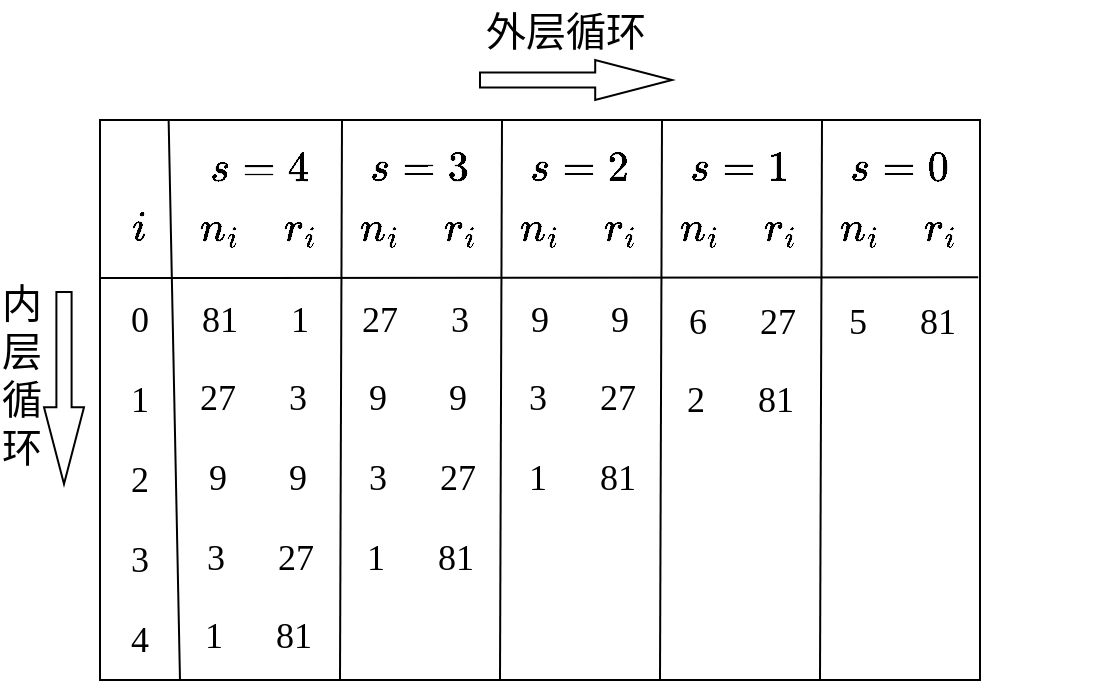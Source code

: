 <mxfile version="22.1.18" type="device">
  <diagram name="第 1 页" id="pYm13KI0Az6RilDuBNpL">
    <mxGraphModel dx="1706" dy="1005" grid="1" gridSize="10" guides="1" tooltips="1" connect="1" arrows="1" fold="1" page="1" pageScale="1" pageWidth="827" pageHeight="1169" math="1" shadow="0">
      <root>
        <mxCell id="0" />
        <mxCell id="1" parent="0" />
        <mxCell id="8g2dnG5wikNMR03u54OA-45" value="" style="rounded=0;whiteSpace=wrap;html=1;fillColor=none;fontSize=18;" parent="1" vertex="1">
          <mxGeometry x="120" y="160" width="440" height="280" as="geometry" />
        </mxCell>
        <mxCell id="8g2dnG5wikNMR03u54OA-46" value="" style="endArrow=none;html=1;rounded=0;entryX=0.078;entryY=0.001;entryDx=0;entryDy=0;entryPerimeter=0;fontSize=18;" parent="1" target="8g2dnG5wikNMR03u54OA-45" edge="1">
          <mxGeometry width="50" height="50" relative="1" as="geometry">
            <mxPoint x="160" y="440" as="sourcePoint" />
            <mxPoint x="440" y="300" as="targetPoint" />
          </mxGeometry>
        </mxCell>
        <mxCell id="8g2dnG5wikNMR03u54OA-47" value="" style="endArrow=none;html=1;rounded=0;entryX=0.078;entryY=0.001;entryDx=0;entryDy=0;entryPerimeter=0;fontSize=18;" parent="1" edge="1">
          <mxGeometry width="50" height="50" relative="1" as="geometry">
            <mxPoint x="480" y="440" as="sourcePoint" />
            <mxPoint x="481" y="160" as="targetPoint" />
          </mxGeometry>
        </mxCell>
        <mxCell id="8g2dnG5wikNMR03u54OA-49" value="" style="endArrow=none;html=1;rounded=0;entryX=0.078;entryY=0.001;entryDx=0;entryDy=0;entryPerimeter=0;fontSize=18;" parent="1" edge="1">
          <mxGeometry width="50" height="50" relative="1" as="geometry">
            <mxPoint x="320" y="440" as="sourcePoint" />
            <mxPoint x="321" y="160" as="targetPoint" />
          </mxGeometry>
        </mxCell>
        <mxCell id="8g2dnG5wikNMR03u54OA-50" value="" style="endArrow=none;html=1;rounded=0;entryX=0.078;entryY=0.001;entryDx=0;entryDy=0;entryPerimeter=0;fontSize=18;" parent="1" edge="1">
          <mxGeometry width="50" height="50" relative="1" as="geometry">
            <mxPoint x="400" y="440" as="sourcePoint" />
            <mxPoint x="401" y="160" as="targetPoint" />
          </mxGeometry>
        </mxCell>
        <mxCell id="8g2dnG5wikNMR03u54OA-51" value="" style="endArrow=none;html=1;rounded=0;entryX=0.078;entryY=0.001;entryDx=0;entryDy=0;entryPerimeter=0;fontSize=18;" parent="1" edge="1">
          <mxGeometry width="50" height="50" relative="1" as="geometry">
            <mxPoint x="240" y="440" as="sourcePoint" />
            <mxPoint x="241" y="160" as="targetPoint" />
          </mxGeometry>
        </mxCell>
        <mxCell id="8g2dnG5wikNMR03u54OA-52" value="" style="endArrow=none;html=1;rounded=0;exitX=0.998;exitY=0.281;exitDx=0;exitDy=0;exitPerimeter=0;fontSize=18;fontFamily=Times New Roman;fontStyle=0" parent="1" source="8g2dnG5wikNMR03u54OA-45" edge="1">
          <mxGeometry width="50" height="50" relative="1" as="geometry">
            <mxPoint x="250" y="450" as="sourcePoint" />
            <mxPoint x="120" y="239" as="targetPoint" />
          </mxGeometry>
        </mxCell>
        <mxCell id="8g2dnG5wikNMR03u54OA-53" value="&lt;font style=&quot;font-size: 18px;&quot;&gt;$$i$$&lt;/font&gt;" style="text;html=1;align=center;verticalAlign=middle;whiteSpace=wrap;rounded=0;fontSize=18;" parent="1" vertex="1">
          <mxGeometry x="130" y="200" width="20" height="30" as="geometry" />
        </mxCell>
        <mxCell id="8g2dnG5wikNMR03u54OA-63" value="" style="group" parent="1" vertex="1" connectable="0">
          <mxGeometry x="170" y="170" width="60" height="60" as="geometry" />
        </mxCell>
        <mxCell id="8g2dnG5wikNMR03u54OA-54" value="&lt;font style=&quot;font-size: 18px;&quot;&gt;$$s=4$$&lt;/font&gt;" style="text;html=1;align=center;verticalAlign=middle;whiteSpace=wrap;rounded=0;fontSize=18;" parent="8g2dnG5wikNMR03u54OA-63" vertex="1">
          <mxGeometry width="60" height="30" as="geometry" />
        </mxCell>
        <mxCell id="8g2dnG5wikNMR03u54OA-58" value="&lt;font style=&quot;font-size: 18px;&quot;&gt;$$n_i$$&lt;/font&gt;" style="text;html=1;align=center;verticalAlign=middle;whiteSpace=wrap;rounded=0;fontSize=18;" parent="8g2dnG5wikNMR03u54OA-63" vertex="1">
          <mxGeometry y="30" width="20" height="30" as="geometry" />
        </mxCell>
        <mxCell id="8g2dnG5wikNMR03u54OA-59" value="&lt;font style=&quot;font-size: 18px;&quot;&gt;$$r_i$$&lt;/font&gt;" style="text;html=1;align=center;verticalAlign=middle;whiteSpace=wrap;rounded=0;fontSize=18;" parent="8g2dnG5wikNMR03u54OA-63" vertex="1">
          <mxGeometry x="40" y="30" width="20" height="30" as="geometry" />
        </mxCell>
        <mxCell id="8g2dnG5wikNMR03u54OA-64" value="" style="group" parent="1" vertex="1" connectable="0">
          <mxGeometry x="250" y="170" width="60" height="60" as="geometry" />
        </mxCell>
        <mxCell id="8g2dnG5wikNMR03u54OA-65" value="&lt;font style=&quot;font-size: 18px;&quot;&gt;$$s=3$$&lt;/font&gt;" style="text;html=1;align=center;verticalAlign=middle;whiteSpace=wrap;rounded=0;fontSize=18;" parent="8g2dnG5wikNMR03u54OA-64" vertex="1">
          <mxGeometry width="60" height="30" as="geometry" />
        </mxCell>
        <mxCell id="8g2dnG5wikNMR03u54OA-66" value="&lt;font style=&quot;font-size: 18px;&quot;&gt;$$n_i$$&lt;/font&gt;" style="text;html=1;align=center;verticalAlign=middle;whiteSpace=wrap;rounded=0;fontSize=18;" parent="8g2dnG5wikNMR03u54OA-64" vertex="1">
          <mxGeometry y="30" width="20" height="30" as="geometry" />
        </mxCell>
        <mxCell id="8g2dnG5wikNMR03u54OA-67" value="&lt;font style=&quot;font-size: 18px;&quot;&gt;$$r_i$$&lt;/font&gt;" style="text;html=1;align=center;verticalAlign=middle;whiteSpace=wrap;rounded=0;fontSize=18;" parent="8g2dnG5wikNMR03u54OA-64" vertex="1">
          <mxGeometry x="40" y="30" width="20" height="30" as="geometry" />
        </mxCell>
        <mxCell id="8g2dnG5wikNMR03u54OA-68" value="" style="group" parent="1" vertex="1" connectable="0">
          <mxGeometry x="490" y="170" width="60" height="60" as="geometry" />
        </mxCell>
        <mxCell id="8g2dnG5wikNMR03u54OA-69" value="&lt;font style=&quot;font-size: 18px;&quot;&gt;$$s=0$$&lt;/font&gt;" style="text;html=1;align=center;verticalAlign=middle;whiteSpace=wrap;rounded=0;fontSize=18;" parent="8g2dnG5wikNMR03u54OA-68" vertex="1">
          <mxGeometry width="60" height="30" as="geometry" />
        </mxCell>
        <mxCell id="8g2dnG5wikNMR03u54OA-70" value="&lt;font style=&quot;font-size: 18px;&quot;&gt;$$n_i$$&lt;/font&gt;" style="text;html=1;align=center;verticalAlign=middle;whiteSpace=wrap;rounded=0;fontSize=18;" parent="8g2dnG5wikNMR03u54OA-68" vertex="1">
          <mxGeometry y="30" width="20" height="30" as="geometry" />
        </mxCell>
        <mxCell id="8g2dnG5wikNMR03u54OA-71" value="&lt;font style=&quot;font-size: 18px;&quot;&gt;$$r_i$$&lt;/font&gt;" style="text;html=1;align=center;verticalAlign=middle;whiteSpace=wrap;rounded=0;fontSize=18;" parent="8g2dnG5wikNMR03u54OA-68" vertex="1">
          <mxGeometry x="40" y="30" width="20" height="30" as="geometry" />
        </mxCell>
        <mxCell id="8g2dnG5wikNMR03u54OA-76" value="" style="group" parent="1" vertex="1" connectable="0">
          <mxGeometry x="330" y="170" width="60" height="60" as="geometry" />
        </mxCell>
        <mxCell id="8g2dnG5wikNMR03u54OA-77" value="&lt;font style=&quot;font-size: 18px;&quot;&gt;$$s=2$$&lt;/font&gt;" style="text;html=1;align=center;verticalAlign=middle;whiteSpace=wrap;rounded=0;fontSize=18;" parent="8g2dnG5wikNMR03u54OA-76" vertex="1">
          <mxGeometry width="60" height="30" as="geometry" />
        </mxCell>
        <mxCell id="8g2dnG5wikNMR03u54OA-78" value="&lt;font style=&quot;font-size: 18px;&quot;&gt;$$n_i$$&lt;/font&gt;" style="text;html=1;align=center;verticalAlign=middle;whiteSpace=wrap;rounded=0;fontSize=18;" parent="8g2dnG5wikNMR03u54OA-76" vertex="1">
          <mxGeometry y="30" width="20" height="30" as="geometry" />
        </mxCell>
        <mxCell id="8g2dnG5wikNMR03u54OA-79" value="&lt;font style=&quot;font-size: 18px;&quot;&gt;$$r_i$$&lt;/font&gt;" style="text;html=1;align=center;verticalAlign=middle;whiteSpace=wrap;rounded=0;fontSize=18;" parent="8g2dnG5wikNMR03u54OA-76" vertex="1">
          <mxGeometry x="40" y="30" width="20" height="30" as="geometry" />
        </mxCell>
        <mxCell id="8g2dnG5wikNMR03u54OA-80" value="" style="group" parent="1" vertex="1" connectable="0">
          <mxGeometry x="410" y="170" width="60" height="60" as="geometry" />
        </mxCell>
        <mxCell id="8g2dnG5wikNMR03u54OA-81" value="&lt;font style=&quot;font-size: 18px;&quot;&gt;$$s=1$$&lt;/font&gt;" style="text;html=1;align=center;verticalAlign=middle;whiteSpace=wrap;rounded=0;fontSize=18;" parent="8g2dnG5wikNMR03u54OA-80" vertex="1">
          <mxGeometry width="60" height="30" as="geometry" />
        </mxCell>
        <mxCell id="8g2dnG5wikNMR03u54OA-82" value="&lt;font style=&quot;font-size: 18px;&quot;&gt;$$n_i$$&lt;/font&gt;" style="text;html=1;align=center;verticalAlign=middle;whiteSpace=wrap;rounded=0;fontSize=18;" parent="8g2dnG5wikNMR03u54OA-80" vertex="1">
          <mxGeometry y="30" width="20" height="30" as="geometry" />
        </mxCell>
        <mxCell id="8g2dnG5wikNMR03u54OA-83" value="&lt;font style=&quot;font-size: 18px;&quot;&gt;$$r_i$$&lt;/font&gt;" style="text;html=1;align=center;verticalAlign=middle;whiteSpace=wrap;rounded=0;fontSize=18;" parent="8g2dnG5wikNMR03u54OA-80" vertex="1">
          <mxGeometry x="40" y="30" width="20" height="30" as="geometry" />
        </mxCell>
        <mxCell id="8g2dnG5wikNMR03u54OA-89" value="&lt;font style=&quot;font-size: 18px;&quot;&gt;1&lt;/font&gt;" style="text;html=1;align=center;verticalAlign=middle;whiteSpace=wrap;rounded=0;fontSize=18;fontFamily=Times New Roman;fontStyle=0" parent="1" vertex="1">
          <mxGeometry x="130" y="285" width="20" height="30" as="geometry" />
        </mxCell>
        <mxCell id="8g2dnG5wikNMR03u54OA-90" value="&lt;font style=&quot;font-size: 18px;&quot;&gt;2&lt;/font&gt;" style="text;html=1;align=center;verticalAlign=middle;whiteSpace=wrap;rounded=0;fontSize=18;fontFamily=Times New Roman;fontStyle=0" parent="1" vertex="1">
          <mxGeometry x="130" y="325" width="20" height="30" as="geometry" />
        </mxCell>
        <mxCell id="8g2dnG5wikNMR03u54OA-91" value="&lt;font style=&quot;font-size: 18px;&quot;&gt;3&lt;/font&gt;" style="text;html=1;align=center;verticalAlign=middle;whiteSpace=wrap;rounded=0;fontSize=18;fontFamily=Times New Roman;fontStyle=0" parent="1" vertex="1">
          <mxGeometry x="130" y="365" width="20" height="30" as="geometry" />
        </mxCell>
        <mxCell id="8g2dnG5wikNMR03u54OA-92" value="&lt;font style=&quot;font-size: 18px;&quot;&gt;4&lt;/font&gt;" style="text;html=1;align=center;verticalAlign=middle;whiteSpace=wrap;rounded=0;fontSize=18;fontFamily=Times New Roman;fontStyle=0" parent="1" vertex="1">
          <mxGeometry x="130" y="405" width="20" height="30" as="geometry" />
        </mxCell>
        <mxCell id="8g2dnG5wikNMR03u54OA-93" value="&lt;font style=&quot;font-size: 18px;&quot;&gt;0&lt;/font&gt;" style="text;html=1;align=center;verticalAlign=middle;whiteSpace=wrap;rounded=0;fontSize=18;fontFamily=Times New Roman;fontStyle=0" parent="1" vertex="1">
          <mxGeometry x="130" y="245" width="20" height="30" as="geometry" />
        </mxCell>
        <mxCell id="8g2dnG5wikNMR03u54OA-109" value="" style="group;fontFamily=Times New Roman;fontStyle=0" parent="1" vertex="1" connectable="0">
          <mxGeometry x="170" y="245" width="459" height="31" as="geometry" />
        </mxCell>
        <mxCell id="8g2dnG5wikNMR03u54OA-101" value="" style="group;fontFamily=Times New Roman;fontStyle=0" parent="8g2dnG5wikNMR03u54OA-109" vertex="1" connectable="0">
          <mxGeometry width="220" height="30" as="geometry" />
        </mxCell>
        <mxCell id="8g2dnG5wikNMR03u54OA-95" value="&lt;font style=&quot;font-size: 18px;&quot;&gt;1&lt;/font&gt;" style="text;html=1;align=center;verticalAlign=middle;whiteSpace=wrap;rounded=0;fontSize=18;fontFamily=Times New Roman;fontStyle=0" parent="8g2dnG5wikNMR03u54OA-101" vertex="1">
          <mxGeometry x="40" width="20" height="30" as="geometry" />
        </mxCell>
        <mxCell id="8g2dnG5wikNMR03u54OA-96" value="&lt;font style=&quot;font-size: 18px;&quot;&gt;81&lt;/font&gt;" style="text;html=1;align=center;verticalAlign=middle;whiteSpace=wrap;rounded=0;fontSize=18;fontFamily=Times New Roman;fontStyle=0" parent="8g2dnG5wikNMR03u54OA-101" vertex="1">
          <mxGeometry width="20" height="30" as="geometry" />
        </mxCell>
        <mxCell id="8g2dnG5wikNMR03u54OA-97" value="&lt;font style=&quot;font-size: 18px;&quot;&gt;3&lt;/font&gt;" style="text;html=1;align=center;verticalAlign=middle;whiteSpace=wrap;rounded=0;fontSize=18;fontFamily=Times New Roman;fontStyle=0" parent="8g2dnG5wikNMR03u54OA-101" vertex="1">
          <mxGeometry x="120" width="20" height="30" as="geometry" />
        </mxCell>
        <mxCell id="8g2dnG5wikNMR03u54OA-98" value="&lt;font style=&quot;font-size: 18px;&quot;&gt;27&lt;/font&gt;" style="text;html=1;align=center;verticalAlign=middle;whiteSpace=wrap;rounded=0;fontSize=18;fontFamily=Times New Roman;fontStyle=0" parent="8g2dnG5wikNMR03u54OA-101" vertex="1">
          <mxGeometry x="80" width="20" height="30" as="geometry" />
        </mxCell>
        <mxCell id="8g2dnG5wikNMR03u54OA-99" value="&lt;font style=&quot;font-size: 18px;&quot;&gt;9&lt;/font&gt;" style="text;html=1;align=center;verticalAlign=middle;whiteSpace=wrap;rounded=0;fontSize=18;fontFamily=Times New Roman;fontStyle=0" parent="8g2dnG5wikNMR03u54OA-101" vertex="1">
          <mxGeometry x="200" width="20" height="30" as="geometry" />
        </mxCell>
        <mxCell id="8g2dnG5wikNMR03u54OA-100" value="&lt;font style=&quot;font-size: 18px;&quot;&gt;9&lt;/font&gt;" style="text;html=1;align=center;verticalAlign=middle;whiteSpace=wrap;rounded=0;fontSize=18;fontFamily=Times New Roman;fontStyle=0" parent="8g2dnG5wikNMR03u54OA-101" vertex="1">
          <mxGeometry x="160" width="20" height="30" as="geometry" />
        </mxCell>
        <mxCell id="8g2dnG5wikNMR03u54OA-102" value="" style="group;fontFamily=Times New Roman;fontStyle=0" parent="8g2dnG5wikNMR03u54OA-109" vertex="1" connectable="0">
          <mxGeometry x="239" y="1" width="220" height="30" as="geometry" />
        </mxCell>
        <mxCell id="8g2dnG5wikNMR03u54OA-103" value="&lt;font style=&quot;font-size: 18px;&quot;&gt;27&lt;/font&gt;" style="text;html=1;align=center;verticalAlign=middle;whiteSpace=wrap;rounded=0;fontSize=18;fontFamily=Times New Roman;fontStyle=0" parent="8g2dnG5wikNMR03u54OA-102" vertex="1">
          <mxGeometry x="40" width="20" height="30" as="geometry" />
        </mxCell>
        <mxCell id="8g2dnG5wikNMR03u54OA-104" value="&lt;font style=&quot;font-size: 18px;&quot;&gt;6&lt;/font&gt;" style="text;html=1;align=center;verticalAlign=middle;whiteSpace=wrap;rounded=0;fontSize=18;fontFamily=Times New Roman;fontStyle=0" parent="8g2dnG5wikNMR03u54OA-102" vertex="1">
          <mxGeometry width="20" height="30" as="geometry" />
        </mxCell>
        <mxCell id="8g2dnG5wikNMR03u54OA-105" value="&lt;font style=&quot;font-size: 18px;&quot;&gt;81&lt;/font&gt;" style="text;html=1;align=center;verticalAlign=middle;whiteSpace=wrap;rounded=0;fontSize=18;fontFamily=Times New Roman;fontStyle=0" parent="8g2dnG5wikNMR03u54OA-102" vertex="1">
          <mxGeometry x="120" width="20" height="30" as="geometry" />
        </mxCell>
        <mxCell id="8g2dnG5wikNMR03u54OA-106" value="&lt;font style=&quot;font-size: 18px;&quot;&gt;5&lt;/font&gt;" style="text;html=1;align=center;verticalAlign=middle;whiteSpace=wrap;rounded=0;fontSize=18;fontFamily=Times New Roman;fontStyle=0" parent="8g2dnG5wikNMR03u54OA-102" vertex="1">
          <mxGeometry x="80" width="20" height="30" as="geometry" />
        </mxCell>
        <mxCell id="8g2dnG5wikNMR03u54OA-110" value="" style="group;fontFamily=Times New Roman;fontStyle=0" parent="1" vertex="1" connectable="0">
          <mxGeometry x="169" y="284" width="459" height="31" as="geometry" />
        </mxCell>
        <mxCell id="8g2dnG5wikNMR03u54OA-111" value="" style="group;fontFamily=Times New Roman;fontStyle=0" parent="8g2dnG5wikNMR03u54OA-110" vertex="1" connectable="0">
          <mxGeometry width="220" height="30" as="geometry" />
        </mxCell>
        <mxCell id="8g2dnG5wikNMR03u54OA-112" value="&lt;font style=&quot;font-size: 18px;&quot;&gt;3&lt;/font&gt;" style="text;html=1;align=center;verticalAlign=middle;whiteSpace=wrap;rounded=0;fontSize=18;fontFamily=Times New Roman;fontStyle=0" parent="8g2dnG5wikNMR03u54OA-111" vertex="1">
          <mxGeometry x="40" width="20" height="30" as="geometry" />
        </mxCell>
        <mxCell id="8g2dnG5wikNMR03u54OA-113" value="&lt;font style=&quot;font-size: 18px;&quot;&gt;27&lt;/font&gt;" style="text;html=1;align=center;verticalAlign=middle;whiteSpace=wrap;rounded=0;fontSize=18;fontFamily=Times New Roman;fontStyle=0" parent="8g2dnG5wikNMR03u54OA-111" vertex="1">
          <mxGeometry width="20" height="30" as="geometry" />
        </mxCell>
        <mxCell id="8g2dnG5wikNMR03u54OA-114" value="&lt;font style=&quot;font-size: 18px;&quot;&gt;9&lt;/font&gt;" style="text;html=1;align=center;verticalAlign=middle;whiteSpace=wrap;rounded=0;fontSize=18;fontFamily=Times New Roman;fontStyle=0" parent="8g2dnG5wikNMR03u54OA-111" vertex="1">
          <mxGeometry x="120" width="20" height="30" as="geometry" />
        </mxCell>
        <mxCell id="8g2dnG5wikNMR03u54OA-115" value="&lt;font style=&quot;font-size: 18px;&quot;&gt;9&lt;/font&gt;" style="text;html=1;align=center;verticalAlign=middle;whiteSpace=wrap;rounded=0;fontSize=18;fontFamily=Times New Roman;fontStyle=0" parent="8g2dnG5wikNMR03u54OA-111" vertex="1">
          <mxGeometry x="80" width="20" height="30" as="geometry" />
        </mxCell>
        <mxCell id="8g2dnG5wikNMR03u54OA-116" value="&lt;font style=&quot;font-size: 18px;&quot;&gt;27&lt;/font&gt;" style="text;html=1;align=center;verticalAlign=middle;whiteSpace=wrap;rounded=0;fontSize=18;fontFamily=Times New Roman;fontStyle=0" parent="8g2dnG5wikNMR03u54OA-111" vertex="1">
          <mxGeometry x="200" width="20" height="30" as="geometry" />
        </mxCell>
        <mxCell id="8g2dnG5wikNMR03u54OA-117" value="&lt;font style=&quot;font-size: 18px;&quot;&gt;3&lt;/font&gt;" style="text;html=1;align=center;verticalAlign=middle;whiteSpace=wrap;rounded=0;fontSize=18;fontFamily=Times New Roman;fontStyle=0" parent="8g2dnG5wikNMR03u54OA-111" vertex="1">
          <mxGeometry x="160" width="20" height="30" as="geometry" />
        </mxCell>
        <mxCell id="8g2dnG5wikNMR03u54OA-118" value="" style="group;fontFamily=Times New Roman;fontStyle=0" parent="8g2dnG5wikNMR03u54OA-110" vertex="1" connectable="0">
          <mxGeometry x="239" y="1" width="220" height="30" as="geometry" />
        </mxCell>
        <mxCell id="8g2dnG5wikNMR03u54OA-119" value="&lt;font style=&quot;font-size: 18px;&quot;&gt;81&lt;/font&gt;" style="text;html=1;align=center;verticalAlign=middle;whiteSpace=wrap;rounded=0;fontSize=18;fontFamily=Times New Roman;fontStyle=0" parent="8g2dnG5wikNMR03u54OA-118" vertex="1">
          <mxGeometry x="40" width="20" height="30" as="geometry" />
        </mxCell>
        <mxCell id="8g2dnG5wikNMR03u54OA-120" value="&lt;font style=&quot;font-size: 18px;&quot;&gt;2&lt;/font&gt;" style="text;html=1;align=center;verticalAlign=middle;whiteSpace=wrap;rounded=0;fontSize=18;fontFamily=Times New Roman;fontStyle=0" parent="8g2dnG5wikNMR03u54OA-118" vertex="1">
          <mxGeometry width="20" height="30" as="geometry" />
        </mxCell>
        <mxCell id="8g2dnG5wikNMR03u54OA-125" value="" style="group;fontFamily=Times New Roman;fontStyle=0" parent="1" vertex="1" connectable="0">
          <mxGeometry x="169" y="324" width="459" height="31" as="geometry" />
        </mxCell>
        <mxCell id="8g2dnG5wikNMR03u54OA-126" value="" style="group;fontFamily=Times New Roman;fontStyle=0" parent="8g2dnG5wikNMR03u54OA-125" vertex="1" connectable="0">
          <mxGeometry width="220" height="30" as="geometry" />
        </mxCell>
        <mxCell id="8g2dnG5wikNMR03u54OA-127" value="&lt;font style=&quot;font-size: 18px;&quot;&gt;9&lt;/font&gt;" style="text;html=1;align=center;verticalAlign=middle;whiteSpace=wrap;rounded=0;fontSize=18;fontFamily=Times New Roman;fontStyle=0" parent="8g2dnG5wikNMR03u54OA-126" vertex="1">
          <mxGeometry x="40" width="20" height="30" as="geometry" />
        </mxCell>
        <mxCell id="8g2dnG5wikNMR03u54OA-128" value="&lt;font style=&quot;font-size: 18px;&quot;&gt;9&lt;/font&gt;" style="text;html=1;align=center;verticalAlign=middle;whiteSpace=wrap;rounded=0;fontSize=18;fontFamily=Times New Roman;fontStyle=0" parent="8g2dnG5wikNMR03u54OA-126" vertex="1">
          <mxGeometry width="20" height="30" as="geometry" />
        </mxCell>
        <mxCell id="8g2dnG5wikNMR03u54OA-129" value="&lt;font style=&quot;font-size: 18px;&quot;&gt;27&lt;/font&gt;" style="text;html=1;align=center;verticalAlign=middle;whiteSpace=wrap;rounded=0;fontSize=18;fontFamily=Times New Roman;fontStyle=0" parent="8g2dnG5wikNMR03u54OA-126" vertex="1">
          <mxGeometry x="120" width="20" height="30" as="geometry" />
        </mxCell>
        <mxCell id="8g2dnG5wikNMR03u54OA-130" value="&lt;font style=&quot;font-size: 18px;&quot;&gt;3&lt;/font&gt;" style="text;html=1;align=center;verticalAlign=middle;whiteSpace=wrap;rounded=0;fontSize=18;fontFamily=Times New Roman;fontStyle=0" parent="8g2dnG5wikNMR03u54OA-126" vertex="1">
          <mxGeometry x="80" width="20" height="30" as="geometry" />
        </mxCell>
        <mxCell id="8g2dnG5wikNMR03u54OA-131" value="&lt;font style=&quot;font-size: 18px;&quot;&gt;81&lt;/font&gt;" style="text;html=1;align=center;verticalAlign=middle;whiteSpace=wrap;rounded=0;fontSize=18;fontFamily=Times New Roman;fontStyle=0" parent="8g2dnG5wikNMR03u54OA-126" vertex="1">
          <mxGeometry x="200" width="20" height="30" as="geometry" />
        </mxCell>
        <mxCell id="8g2dnG5wikNMR03u54OA-132" value="&lt;font style=&quot;font-size: 18px;&quot;&gt;1&lt;/font&gt;" style="text;html=1;align=center;verticalAlign=middle;whiteSpace=wrap;rounded=0;fontSize=18;fontFamily=Times New Roman;fontStyle=0" parent="8g2dnG5wikNMR03u54OA-126" vertex="1">
          <mxGeometry x="160" width="20" height="30" as="geometry" />
        </mxCell>
        <mxCell id="8g2dnG5wikNMR03u54OA-140" value="" style="group;fontFamily=Times New Roman;fontStyle=0" parent="1" vertex="1" connectable="0">
          <mxGeometry x="168" y="364" width="459" height="31" as="geometry" />
        </mxCell>
        <mxCell id="8g2dnG5wikNMR03u54OA-141" value="" style="group;fontFamily=Times New Roman;fontStyle=0" parent="8g2dnG5wikNMR03u54OA-140" vertex="1" connectable="0">
          <mxGeometry width="220" height="30" as="geometry" />
        </mxCell>
        <mxCell id="8g2dnG5wikNMR03u54OA-142" value="&lt;font style=&quot;font-size: 18px;&quot;&gt;27&lt;/font&gt;" style="text;html=1;align=center;verticalAlign=middle;whiteSpace=wrap;rounded=0;fontSize=18;fontFamily=Times New Roman;fontStyle=0" parent="8g2dnG5wikNMR03u54OA-141" vertex="1">
          <mxGeometry x="40" width="20" height="30" as="geometry" />
        </mxCell>
        <mxCell id="8g2dnG5wikNMR03u54OA-143" value="&lt;font style=&quot;font-size: 18px;&quot;&gt;3&lt;/font&gt;" style="text;html=1;align=center;verticalAlign=middle;whiteSpace=wrap;rounded=0;fontSize=18;fontFamily=Times New Roman;fontStyle=0" parent="8g2dnG5wikNMR03u54OA-141" vertex="1">
          <mxGeometry width="20" height="30" as="geometry" />
        </mxCell>
        <mxCell id="8g2dnG5wikNMR03u54OA-144" value="&lt;font style=&quot;font-size: 18px;&quot;&gt;81&lt;/font&gt;" style="text;html=1;align=center;verticalAlign=middle;whiteSpace=wrap;rounded=0;fontSize=18;fontFamily=Times New Roman;fontStyle=0" parent="8g2dnG5wikNMR03u54OA-141" vertex="1">
          <mxGeometry x="120" width="20" height="30" as="geometry" />
        </mxCell>
        <mxCell id="8g2dnG5wikNMR03u54OA-145" value="&lt;font style=&quot;font-size: 18px;&quot;&gt;1&lt;/font&gt;" style="text;html=1;align=center;verticalAlign=middle;whiteSpace=wrap;rounded=0;fontSize=18;fontFamily=Times New Roman;fontStyle=0" parent="8g2dnG5wikNMR03u54OA-141" vertex="1">
          <mxGeometry x="80" width="20" height="30" as="geometry" />
        </mxCell>
        <mxCell id="8g2dnG5wikNMR03u54OA-155" value="" style="group;fontFamily=Times New Roman;fontStyle=0" parent="1" vertex="1" connectable="0">
          <mxGeometry x="167" y="403" width="459" height="31" as="geometry" />
        </mxCell>
        <mxCell id="8g2dnG5wikNMR03u54OA-156" value="" style="group;fontFamily=Times New Roman;fontStyle=0" parent="8g2dnG5wikNMR03u54OA-155" vertex="1" connectable="0">
          <mxGeometry width="220" height="30" as="geometry" />
        </mxCell>
        <mxCell id="8g2dnG5wikNMR03u54OA-157" value="&lt;font style=&quot;font-size: 18px;&quot;&gt;81&lt;/font&gt;" style="text;html=1;align=center;verticalAlign=middle;whiteSpace=wrap;rounded=0;fontSize=18;fontFamily=Times New Roman;fontStyle=0" parent="8g2dnG5wikNMR03u54OA-156" vertex="1">
          <mxGeometry x="40" width="20" height="30" as="geometry" />
        </mxCell>
        <mxCell id="8g2dnG5wikNMR03u54OA-158" value="&lt;font style=&quot;font-size: 18px;&quot;&gt;1&lt;/font&gt;" style="text;html=1;align=center;verticalAlign=middle;whiteSpace=wrap;rounded=0;fontSize=18;fontFamily=Times New Roman;fontStyle=0" parent="8g2dnG5wikNMR03u54OA-156" vertex="1">
          <mxGeometry width="20" height="30" as="geometry" />
        </mxCell>
        <mxCell id="8g2dnG5wikNMR03u54OA-188" value="" style="html=1;shadow=0;dashed=0;align=center;verticalAlign=middle;shape=mxgraph.arrows2.arrow;dy=0.62;dx=38.4;notch=0;fillColor=none;strokeColor=default;" parent="1" vertex="1">
          <mxGeometry x="310" y="130" width="96" height="20" as="geometry" />
        </mxCell>
        <mxCell id="8g2dnG5wikNMR03u54OA-189" value="" style="html=1;shadow=0;dashed=0;align=center;verticalAlign=middle;shape=mxgraph.arrows2.arrow;dy=0.62;dx=38.4;notch=0;fillColor=none;strokeColor=default;rotation=90;" parent="1" vertex="1">
          <mxGeometry x="54" y="284" width="96" height="20" as="geometry" />
        </mxCell>
        <mxCell id="8g2dnG5wikNMR03u54OA-190" value="&lt;font&gt;外层循环&lt;/font&gt;" style="text;html=1;align=center;verticalAlign=middle;whiteSpace=wrap;rounded=0;fontSize=20;fontColor=default;" parent="1" vertex="1">
          <mxGeometry x="292" y="100" width="122" height="30" as="geometry" />
        </mxCell>
        <mxCell id="8g2dnG5wikNMR03u54OA-191" value="&lt;font&gt;内&lt;/font&gt;&lt;div&gt;&lt;font&gt;层&lt;/font&gt;&lt;/div&gt;&lt;div&gt;&lt;font&gt;循&lt;/font&gt;&lt;/div&gt;&lt;div&gt;&lt;font&gt;环&lt;/font&gt;&lt;/div&gt;" style="text;html=1;align=center;verticalAlign=middle;whiteSpace=wrap;rounded=0;fontSize=20;rotation=0;fontColor=default;" parent="1" vertex="1">
          <mxGeometry x="70" y="222" width="22" height="130" as="geometry" />
        </mxCell>
      </root>
    </mxGraphModel>
  </diagram>
</mxfile>
